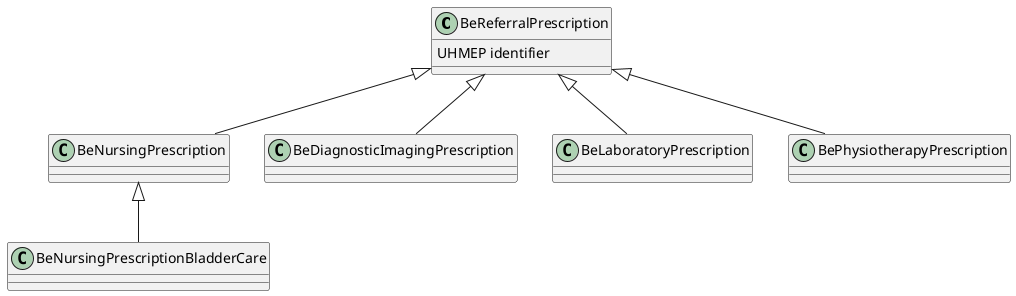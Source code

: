 @startuml
BeReferralPrescription <|-- BeNursingPrescription
BeReferralPrescription <|-- BeDiagnosticImagingPrescription	
BeReferralPrescription <|-- BeLaboratoryPrescription
BeReferralPrescription <|-- BePhysiotherapyPrescription

BeNursingPrescription <|-- BeNursingPrescriptionBladderCare

BeReferralPrescription : UHMEP identifier



@enduml
